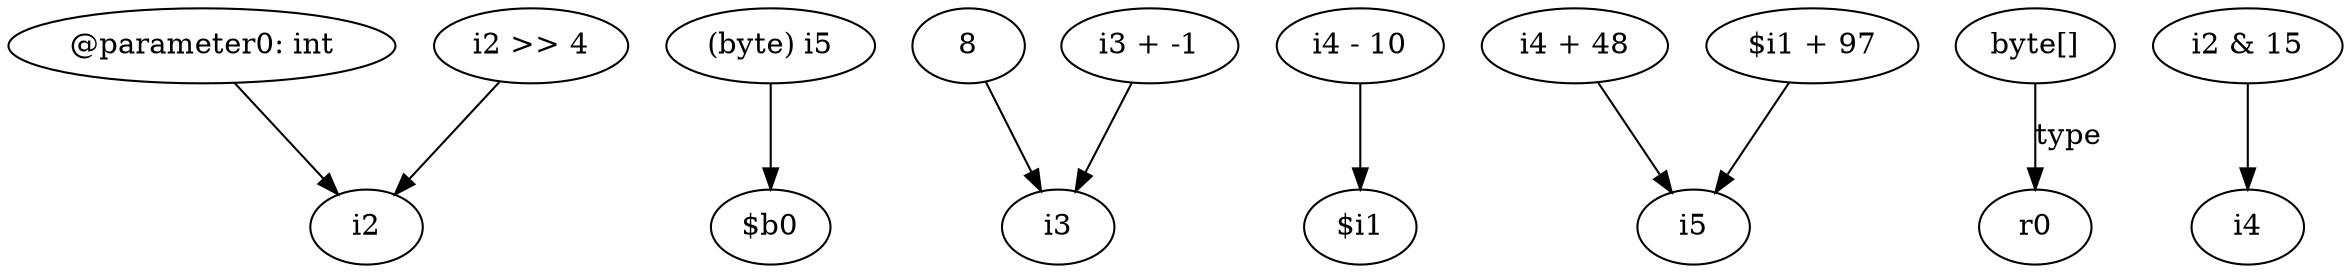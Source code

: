 digraph g {
0[label="@parameter0: int"]
1[label="i2"]
0->1[label=""]
2[label="(byte) i5"]
3[label="$b0"]
2->3[label=""]
4[label="8"]
5[label="i3"]
4->5[label=""]
6[label="i4 - 10"]
7[label="$i1"]
6->7[label=""]
8[label="i4 + 48"]
9[label="i5"]
8->9[label=""]
10[label="i3 + -1"]
10->5[label=""]
11[label="$i1 + 97"]
11->9[label=""]
12[label="i2 >> 4"]
12->1[label=""]
13[label="byte[]"]
14[label="r0"]
13->14[label="type"]
15[label="i2 & 15"]
16[label="i4"]
15->16[label=""]
}